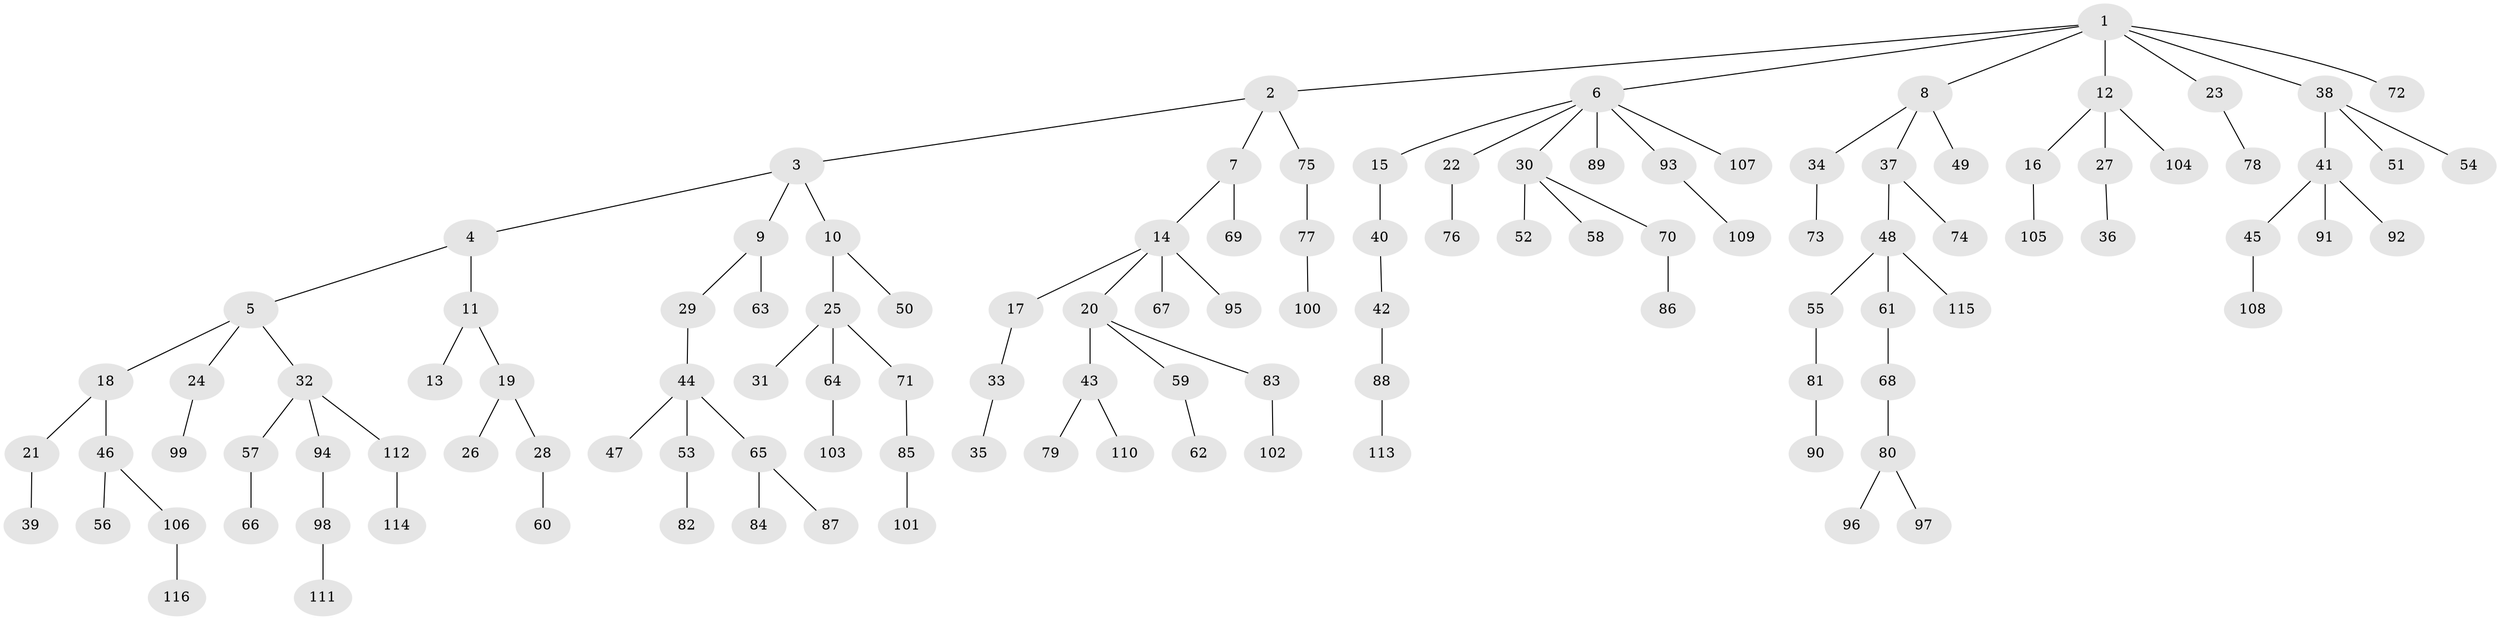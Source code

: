 // Generated by graph-tools (version 1.1) at 2025/26/03/09/25 03:26:27]
// undirected, 116 vertices, 115 edges
graph export_dot {
graph [start="1"]
  node [color=gray90,style=filled];
  1;
  2;
  3;
  4;
  5;
  6;
  7;
  8;
  9;
  10;
  11;
  12;
  13;
  14;
  15;
  16;
  17;
  18;
  19;
  20;
  21;
  22;
  23;
  24;
  25;
  26;
  27;
  28;
  29;
  30;
  31;
  32;
  33;
  34;
  35;
  36;
  37;
  38;
  39;
  40;
  41;
  42;
  43;
  44;
  45;
  46;
  47;
  48;
  49;
  50;
  51;
  52;
  53;
  54;
  55;
  56;
  57;
  58;
  59;
  60;
  61;
  62;
  63;
  64;
  65;
  66;
  67;
  68;
  69;
  70;
  71;
  72;
  73;
  74;
  75;
  76;
  77;
  78;
  79;
  80;
  81;
  82;
  83;
  84;
  85;
  86;
  87;
  88;
  89;
  90;
  91;
  92;
  93;
  94;
  95;
  96;
  97;
  98;
  99;
  100;
  101;
  102;
  103;
  104;
  105;
  106;
  107;
  108;
  109;
  110;
  111;
  112;
  113;
  114;
  115;
  116;
  1 -- 2;
  1 -- 6;
  1 -- 8;
  1 -- 12;
  1 -- 23;
  1 -- 38;
  1 -- 72;
  2 -- 3;
  2 -- 7;
  2 -- 75;
  3 -- 4;
  3 -- 9;
  3 -- 10;
  4 -- 5;
  4 -- 11;
  5 -- 18;
  5 -- 24;
  5 -- 32;
  6 -- 15;
  6 -- 22;
  6 -- 30;
  6 -- 89;
  6 -- 93;
  6 -- 107;
  7 -- 14;
  7 -- 69;
  8 -- 34;
  8 -- 37;
  8 -- 49;
  9 -- 29;
  9 -- 63;
  10 -- 25;
  10 -- 50;
  11 -- 13;
  11 -- 19;
  12 -- 16;
  12 -- 27;
  12 -- 104;
  14 -- 17;
  14 -- 20;
  14 -- 67;
  14 -- 95;
  15 -- 40;
  16 -- 105;
  17 -- 33;
  18 -- 21;
  18 -- 46;
  19 -- 26;
  19 -- 28;
  20 -- 43;
  20 -- 59;
  20 -- 83;
  21 -- 39;
  22 -- 76;
  23 -- 78;
  24 -- 99;
  25 -- 31;
  25 -- 64;
  25 -- 71;
  27 -- 36;
  28 -- 60;
  29 -- 44;
  30 -- 52;
  30 -- 58;
  30 -- 70;
  32 -- 57;
  32 -- 94;
  32 -- 112;
  33 -- 35;
  34 -- 73;
  37 -- 48;
  37 -- 74;
  38 -- 41;
  38 -- 51;
  38 -- 54;
  40 -- 42;
  41 -- 45;
  41 -- 91;
  41 -- 92;
  42 -- 88;
  43 -- 79;
  43 -- 110;
  44 -- 47;
  44 -- 53;
  44 -- 65;
  45 -- 108;
  46 -- 56;
  46 -- 106;
  48 -- 55;
  48 -- 61;
  48 -- 115;
  53 -- 82;
  55 -- 81;
  57 -- 66;
  59 -- 62;
  61 -- 68;
  64 -- 103;
  65 -- 84;
  65 -- 87;
  68 -- 80;
  70 -- 86;
  71 -- 85;
  75 -- 77;
  77 -- 100;
  80 -- 96;
  80 -- 97;
  81 -- 90;
  83 -- 102;
  85 -- 101;
  88 -- 113;
  93 -- 109;
  94 -- 98;
  98 -- 111;
  106 -- 116;
  112 -- 114;
}
